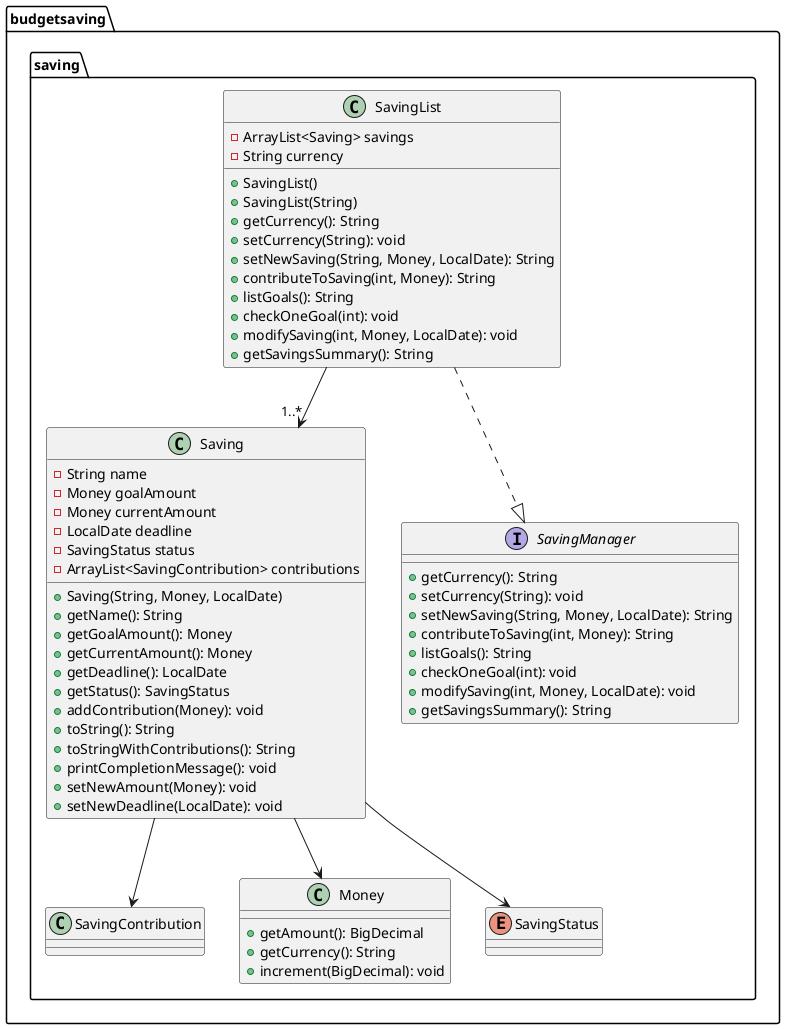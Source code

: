 @startuml
package "budgetsaving.saving" {

    ' ========== Class: Saving ==========
    class Saving {
        - String name
        - Money goalAmount
        - Money currentAmount
        - LocalDate deadline
        - SavingStatus status
        - ArrayList<SavingContribution> contributions

        + Saving(String, Money, LocalDate)
        + getName(): String
        + getGoalAmount(): Money
        + getCurrentAmount(): Money
        + getDeadline(): LocalDate
        + getStatus(): SavingStatus
        + addContribution(Money): void
        + toString(): String
        + toStringWithContributions(): String
        + printCompletionMessage(): void
        + setNewAmount(Money): void
        + setNewDeadline(LocalDate): void
    }

    ' ========== Class: SavingList ==========
    class SavingList {
        - ArrayList<Saving> savings
        - String currency

        + SavingList()
        + SavingList(String)
        + getCurrency(): String
        + setCurrency(String): void
        + setNewSaving(String, Money, LocalDate): String
        + contributeToSaving(int, Money): String
        + listGoals(): String
        + checkOneGoal(int): void
        + modifySaving(int, Money, LocalDate): void
        + getSavingsSummary(): String
    }

    ' ========== Interfaces ==========
    interface SavingManager {
        + getCurrency(): String
        + setCurrency(String): void
        + setNewSaving(String, Money, LocalDate): String
        + contributeToSaving(int, Money): String
        + listGoals(): String
        + checkOneGoal(int): void
        + modifySaving(int, Money, LocalDate): void
        + getSavingsSummary(): String
    }

    ' ========== Supporting Classes ==========
    class SavingContribution
    class Money {
        + getAmount(): BigDecimal
        + getCurrency(): String
        + increment(BigDecimal): void
    }

    enum SavingStatus

    ' ========== Relationships ==========
    SavingList ..|> SavingManager
    SavingList --> "1..*" Saving
    Saving --> SavingContribution
    Saving --> Money
    Saving --> SavingStatus
}
@enduml

